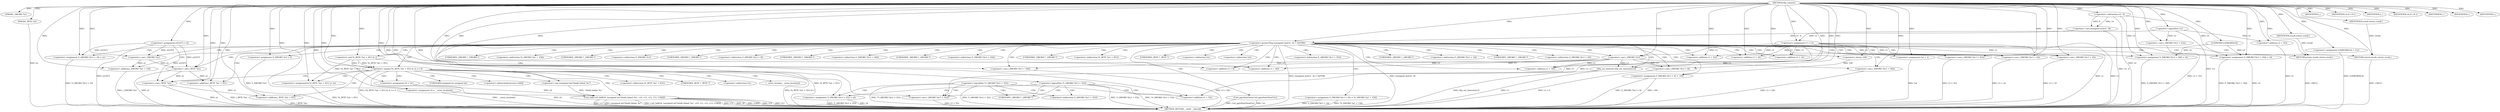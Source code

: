 digraph tftp_connect {  
"1000114" [label = "(METHOD,tftp_connect)" ]
"1000301" [label = "(METHOD_RETURN,__int64 __fastcall)" ]
"1000115" [label = "(PARAM,_QWORD *a1)" ]
"1000116" [label = "(PARAM,_BYTE *a2)" ]
"1000131" [label = "(<operator>.assignment,a1[167] = v2)" ]
"1000137" [label = "(<operator>.logicalNot,!v2)" ]
"1000139" [label = "(IDENTIFIER,L,)" ]
"1000140" [label = "(<operator>.assignment,v3 = v2)" ]
"1000144" [label = "(IDENTIFIER,v4,if ( v4 ))" ]
"1000146" [label = "(IDENTIFIER,L,)" ]
"1000148" [label = "(<operator>.greaterThan,(unsigned int)(v4 - 8) > 0xFFB0)" ]
"1000149" [label = "(<operator>.cast,(unsigned int)(v4 - 8))" ]
"1000151" [label = "(<operator>.subtraction,v4 - 8)" ]
"1000155" [label = "(RETURN,return result;,return result;)" ]
"1000156" [label = "(IDENTIFIER,result,return result;)" ]
"1000158" [label = "(<operator>.logicalNot,!*(_QWORD *)(v3 + 352))" ]
"1000160" [label = "(<operator>.cast,(_QWORD *)(v3 + 352))" ]
"1000162" [label = "(<operator>.addition,v3 + 352)" ]
"1000167" [label = "(<operator>.assignment,*(_QWORD *)(v3 + 352) = v6)" ]
"1000169" [label = "(<operator>.cast,(_QWORD *)(v3 + 352))" ]
"1000171" [label = "(<operator>.addition,v3 + 352)" ]
"1000176" [label = "(IDENTIFIER,v6,if ( v6 ))" ]
"1000178" [label = "(IDENTIFIER,L,)" ]
"1000181" [label = "(<operator>.assignment,LODWORD(v4) = 512)" ]
"1000182" [label = "(LODWORD,LODWORD(v4))" ]
"1000186" [label = "(<operator>.logicalNot,!*(_QWORD *)(v2 + 352))" ]
"1000188" [label = "(<operator>.cast,(_QWORD *)(v2 + 352))" ]
"1000190" [label = "(<operator>.addition,v2 + 352)" ]
"1000196" [label = "(<operator>.assignment,*(_QWORD *)(v3 + 16) = a1)" ]
"1000198" [label = "(<operator>.cast,(_QWORD *)(v3 + 16))" ]
"1000200" [label = "(<operator>.addition,v3 + 16)" ]
"1000204" [label = "(<operator>.assignment,*(_DWORD *)(v3 + 24) = *((_DWORD *)a1 + 156))" ]
"1000206" [label = "(<operator>.cast,(_DWORD *)(v3 + 24))" ]
"1000208" [label = "(<operator>.addition,v3 + 24)" ]
"1000212" [label = "(<operator>.addition,(_DWORD *)a1 + 156)" ]
"1000213" [label = "(<operator>.cast,(_DWORD *)a1)" ]
"1000217" [label = "(<operator>.assignment,*(_DWORD *)v3 = 0)" ]
"1000219" [label = "(<operator>.cast,(_DWORD *)v3)" ]
"1000223" [label = "(<operator>.assignment,*(_DWORD *)(v3 + 8) = -100)" ]
"1000225" [label = "(<operator>.cast,(_DWORD *)(v3 + 8))" ]
"1000227" [label = "(<operator>.addition,v3 + 8)" ]
"1000230" [label = "(<operator>.minus,-100)" ]
"1000232" [label = "(<operator>.assignment,*(_DWORD *)(v3 + 340) = v4)" ]
"1000234" [label = "(<operator>.cast,(_DWORD *)(v3 + 340))" ]
"1000236" [label = "(<operator>.addition,v3 + 340)" ]
"1000240" [label = "(<operator>.assignment,*(_DWORD *)(v3 + 344) = v4)" ]
"1000242" [label = "(<operator>.cast,(_DWORD *)(v3 + 344))" ]
"1000244" [label = "(<operator>.addition,v3 + 344)" ]
"1000248" [label = "(tftp_set_timeouts,tftp_set_timeouts(v3))" ]
"1000251" [label = "(<operator>.equals,(*((_BYTE *)a1 + 951) & 2) == 0)" ]
"1000252" [label = "(<operator>.and,*((_BYTE *)a1 + 951) & 2)" ]
"1000254" [label = "(<operator>.addition,(_BYTE *)a1 + 951)" ]
"1000255" [label = "(<operator>.cast,(_BYTE *)a1)" ]
"1000263" [label = "(<operator>.assignment,v8 = *a1)" ]
"1000267" [label = "(<operator>.assignment,v9 = __errno_location())" ]
"1000270" [label = "(Curl_failf,Curl_failf(v8, (unsigned int)\"bind() failed; %s\", v10, v11, v12, v13, v14[0]))" ]
"1000272" [label = "(<operator>.cast,(unsigned int)\"bind() failed; %s\")" ]
"1000282" [label = "(IDENTIFIER,L,)" ]
"1000283" [label = "(<operators>.assignmentOr,*((_BYTE *)a1 + 951) |= 2u)" ]
"1000285" [label = "(<operator>.addition,(_BYTE *)a1 + 951)" ]
"1000286" [label = "(<operator>.cast,(_BYTE *)a1)" ]
"1000291" [label = "(Curl_pgrsStartNow,Curl_pgrsStartNow(*a1))" ]
"1000294" [label = "(<operator>.assignment,*a2 = 1)" ]
"1000298" [label = "(IDENTIFIER,L,)" ]
"1000299" [label = "(RETURN,return result;,return result;)" ]
"1000300" [label = "(IDENTIFIER,result,return result;)" ]
"1000159" [label = "(<operator>.indirection,*(_QWORD *)(v3 + 352))" ]
"1000161" [label = "(UNKNOWN,_QWORD *,_QWORD *)" ]
"1000168" [label = "(<operator>.indirection,*(_QWORD *)(v3 + 352))" ]
"1000170" [label = "(UNKNOWN,_QWORD *,_QWORD *)" ]
"1000197" [label = "(<operator>.indirection,*(_QWORD *)(v3 + 16))" ]
"1000199" [label = "(UNKNOWN,_QWORD *,_QWORD *)" ]
"1000205" [label = "(<operator>.indirection,*(_DWORD *)(v3 + 24))" ]
"1000207" [label = "(UNKNOWN,_DWORD *,_DWORD *)" ]
"1000211" [label = "(<operator>.indirection,*((_DWORD *)a1 + 156))" ]
"1000214" [label = "(UNKNOWN,_DWORD *,_DWORD *)" ]
"1000218" [label = "(<operator>.indirection,*(_DWORD *)v3)" ]
"1000220" [label = "(UNKNOWN,_DWORD *,_DWORD *)" ]
"1000224" [label = "(<operator>.indirection,*(_DWORD *)(v3 + 8))" ]
"1000226" [label = "(UNKNOWN,_DWORD *,_DWORD *)" ]
"1000233" [label = "(<operator>.indirection,*(_DWORD *)(v3 + 340))" ]
"1000235" [label = "(UNKNOWN,_DWORD *,_DWORD *)" ]
"1000241" [label = "(<operator>.indirection,*(_DWORD *)(v3 + 344))" ]
"1000243" [label = "(UNKNOWN,_DWORD *,_DWORD *)" ]
"1000253" [label = "(<operator>.indirection,*((_BYTE *)a1 + 951))" ]
"1000256" [label = "(UNKNOWN,_BYTE *,_BYTE *)" ]
"1000265" [label = "(<operator>.indirection,*a1)" ]
"1000269" [label = "(__errno_location,__errno_location())" ]
"1000273" [label = "(UNKNOWN,unsigned int,unsigned int)" ]
"1000279" [label = "(<operator>.indirectIndexAccess,v14[0])" ]
"1000284" [label = "(<operator>.indirection,*((_BYTE *)a1 + 951))" ]
"1000287" [label = "(UNKNOWN,_BYTE *,_BYTE *)" ]
"1000292" [label = "(<operator>.indirection,*a1)" ]
"1000295" [label = "(<operator>.indirection,*a2)" ]
  "1000299" -> "1000301"  [ label = "DDG: <RET>"] 
  "1000155" -> "1000301"  [ label = "DDG: <RET>"] 
  "1000140" -> "1000301"  [ label = "DDG: v3"] 
  "1000186" -> "1000301"  [ label = "DDG: *(_QWORD *)(v2 + 352)"] 
  "1000283" -> "1000301"  [ label = "DDG: *((_BYTE *)a1 + 951)"] 
  "1000251" -> "1000301"  [ label = "DDG: (*((_BYTE *)a1 + 951) & 2) == 0"] 
  "1000217" -> "1000301"  [ label = "DDG: *(_DWORD *)v3"] 
  "1000204" -> "1000301"  [ label = "DDG: *(_DWORD *)(v3 + 24)"] 
  "1000198" -> "1000301"  [ label = "DDG: v3 + 16"] 
  "1000294" -> "1000301"  [ label = "DDG: *a2"] 
  "1000190" -> "1000301"  [ label = "DDG: v2"] 
  "1000242" -> "1000301"  [ label = "DDG: v3 + 344"] 
  "1000167" -> "1000301"  [ label = "DDG: v6"] 
  "1000267" -> "1000301"  [ label = "DDG: __errno_location()"] 
  "1000232" -> "1000301"  [ label = "DDG: *(_DWORD *)(v3 + 340)"] 
  "1000140" -> "1000301"  [ label = "DDG: v2"] 
  "1000212" -> "1000301"  [ label = "DDG: (_DWORD *)a1"] 
  "1000223" -> "1000301"  [ label = "DDG: -100"] 
  "1000204" -> "1000301"  [ label = "DDG: *((_DWORD *)a1 + 156)"] 
  "1000151" -> "1000301"  [ label = "DDG: v4"] 
  "1000137" -> "1000301"  [ label = "DDG: !v2"] 
  "1000270" -> "1000301"  [ label = "DDG: (unsigned int)\"bind() failed; %s\""] 
  "1000270" -> "1000301"  [ label = "DDG: Curl_failf(v8, (unsigned int)\"bind() failed; %s\", v10, v11, v12, v13, v14[0])"] 
  "1000225" -> "1000301"  [ label = "DDG: v3 + 8"] 
  "1000240" -> "1000301"  [ label = "DDG: *(_DWORD *)(v3 + 344)"] 
  "1000267" -> "1000301"  [ label = "DDG: v9"] 
  "1000291" -> "1000301"  [ label = "DDG: *a1"] 
  "1000223" -> "1000301"  [ label = "DDG: *(_DWORD *)(v3 + 8)"] 
  "1000148" -> "1000301"  [ label = "DDG: (unsigned int)(v4 - 8)"] 
  "1000181" -> "1000301"  [ label = "DDG: LODWORD(v4)"] 
  "1000148" -> "1000301"  [ label = "DDG: (unsigned int)(v4 - 8) > 0xFFB0"] 
  "1000252" -> "1000301"  [ label = "DDG: *((_BYTE *)a1 + 951)"] 
  "1000234" -> "1000301"  [ label = "DDG: v3 + 340"] 
  "1000158" -> "1000301"  [ label = "DDG: !*(_QWORD *)(v3 + 352)"] 
  "1000240" -> "1000301"  [ label = "DDG: v4"] 
  "1000188" -> "1000301"  [ label = "DDG: v2 + 352"] 
  "1000116" -> "1000301"  [ label = "DDG: a2"] 
  "1000270" -> "1000301"  [ label = "DDG: v12"] 
  "1000270" -> "1000301"  [ label = "DDG: v8"] 
  "1000254" -> "1000301"  [ label = "DDG: (_BYTE *)a1"] 
  "1000158" -> "1000301"  [ label = "DDG: *(_QWORD *)(v3 + 352)"] 
  "1000286" -> "1000301"  [ label = "DDG: a1"] 
  "1000270" -> "1000301"  [ label = "DDG: v14[0]"] 
  "1000270" -> "1000301"  [ label = "DDG: v10"] 
  "1000248" -> "1000301"  [ label = "DDG: v3"] 
  "1000248" -> "1000301"  [ label = "DDG: tftp_set_timeouts(v3)"] 
  "1000291" -> "1000301"  [ label = "DDG: Curl_pgrsStartNow(*a1)"] 
  "1000285" -> "1000301"  [ label = "DDG: (_BYTE *)a1"] 
  "1000251" -> "1000301"  [ label = "DDG: *((_BYTE *)a1 + 951) & 2"] 
  "1000206" -> "1000301"  [ label = "DDG: v3 + 24"] 
  "1000255" -> "1000301"  [ label = "DDG: a1"] 
  "1000169" -> "1000301"  [ label = "DDG: v3 + 352"] 
  "1000270" -> "1000301"  [ label = "DDG: v13"] 
  "1000270" -> "1000301"  [ label = "DDG: v11"] 
  "1000196" -> "1000301"  [ label = "DDG: *(_QWORD *)(v3 + 16)"] 
  "1000167" -> "1000301"  [ label = "DDG: *(_QWORD *)(v3 + 352)"] 
  "1000160" -> "1000301"  [ label = "DDG: v3 + 352"] 
  "1000149" -> "1000301"  [ label = "DDG: v4 - 8"] 
  "1000186" -> "1000301"  [ label = "DDG: !*(_QWORD *)(v2 + 352)"] 
  "1000131" -> "1000301"  [ label = "DDG: a1[167]"] 
  "1000114" -> "1000115"  [ label = "DDG: "] 
  "1000114" -> "1000116"  [ label = "DDG: "] 
  "1000114" -> "1000131"  [ label = "DDG: "] 
  "1000114" -> "1000137"  [ label = "DDG: "] 
  "1000114" -> "1000139"  [ label = "DDG: "] 
  "1000137" -> "1000140"  [ label = "DDG: v2"] 
  "1000114" -> "1000140"  [ label = "DDG: "] 
  "1000114" -> "1000144"  [ label = "DDG: "] 
  "1000114" -> "1000146"  [ label = "DDG: "] 
  "1000149" -> "1000148"  [ label = "DDG: v4 - 8"] 
  "1000151" -> "1000149"  [ label = "DDG: v4"] 
  "1000151" -> "1000149"  [ label = "DDG: 8"] 
  "1000114" -> "1000151"  [ label = "DDG: "] 
  "1000114" -> "1000148"  [ label = "DDG: "] 
  "1000156" -> "1000155"  [ label = "DDG: result"] 
  "1000114" -> "1000155"  [ label = "DDG: "] 
  "1000114" -> "1000156"  [ label = "DDG: "] 
  "1000140" -> "1000160"  [ label = "DDG: v3"] 
  "1000114" -> "1000160"  [ label = "DDG: "] 
  "1000140" -> "1000162"  [ label = "DDG: v3"] 
  "1000114" -> "1000162"  [ label = "DDG: "] 
  "1000114" -> "1000167"  [ label = "DDG: "] 
  "1000140" -> "1000169"  [ label = "DDG: v3"] 
  "1000114" -> "1000169"  [ label = "DDG: "] 
  "1000140" -> "1000171"  [ label = "DDG: v3"] 
  "1000114" -> "1000171"  [ label = "DDG: "] 
  "1000114" -> "1000176"  [ label = "DDG: "] 
  "1000114" -> "1000178"  [ label = "DDG: "] 
  "1000114" -> "1000181"  [ label = "DDG: "] 
  "1000114" -> "1000182"  [ label = "DDG: "] 
  "1000114" -> "1000188"  [ label = "DDG: "] 
  "1000137" -> "1000188"  [ label = "DDG: v2"] 
  "1000114" -> "1000190"  [ label = "DDG: "] 
  "1000137" -> "1000190"  [ label = "DDG: v2"] 
  "1000131" -> "1000196"  [ label = "DDG: a1[167]"] 
  "1000114" -> "1000196"  [ label = "DDG: "] 
  "1000140" -> "1000198"  [ label = "DDG: v3"] 
  "1000114" -> "1000198"  [ label = "DDG: "] 
  "1000140" -> "1000200"  [ label = "DDG: v3"] 
  "1000114" -> "1000200"  [ label = "DDG: "] 
  "1000114" -> "1000206"  [ label = "DDG: "] 
  "1000140" -> "1000206"  [ label = "DDG: v3"] 
  "1000114" -> "1000208"  [ label = "DDG: "] 
  "1000140" -> "1000208"  [ label = "DDG: v3"] 
  "1000213" -> "1000212"  [ label = "DDG: a1"] 
  "1000131" -> "1000213"  [ label = "DDG: a1[167]"] 
  "1000114" -> "1000213"  [ label = "DDG: "] 
  "1000114" -> "1000212"  [ label = "DDG: "] 
  "1000114" -> "1000217"  [ label = "DDG: "] 
  "1000114" -> "1000219"  [ label = "DDG: "] 
  "1000140" -> "1000219"  [ label = "DDG: v3"] 
  "1000230" -> "1000223"  [ label = "DDG: 100"] 
  "1000219" -> "1000225"  [ label = "DDG: v3"] 
  "1000114" -> "1000225"  [ label = "DDG: "] 
  "1000219" -> "1000227"  [ label = "DDG: v3"] 
  "1000114" -> "1000227"  [ label = "DDG: "] 
  "1000114" -> "1000230"  [ label = "DDG: "] 
  "1000151" -> "1000232"  [ label = "DDG: v4"] 
  "1000182" -> "1000232"  [ label = "DDG: v4"] 
  "1000114" -> "1000232"  [ label = "DDG: "] 
  "1000114" -> "1000234"  [ label = "DDG: "] 
  "1000219" -> "1000234"  [ label = "DDG: v3"] 
  "1000114" -> "1000236"  [ label = "DDG: "] 
  "1000219" -> "1000236"  [ label = "DDG: v3"] 
  "1000114" -> "1000240"  [ label = "DDG: "] 
  "1000151" -> "1000240"  [ label = "DDG: v4"] 
  "1000182" -> "1000240"  [ label = "DDG: v4"] 
  "1000114" -> "1000242"  [ label = "DDG: "] 
  "1000219" -> "1000242"  [ label = "DDG: v3"] 
  "1000114" -> "1000244"  [ label = "DDG: "] 
  "1000219" -> "1000244"  [ label = "DDG: v3"] 
  "1000114" -> "1000248"  [ label = "DDG: "] 
  "1000219" -> "1000248"  [ label = "DDG: v3"] 
  "1000252" -> "1000251"  [ label = "DDG: *((_BYTE *)a1 + 951)"] 
  "1000252" -> "1000251"  [ label = "DDG: 2"] 
  "1000255" -> "1000254"  [ label = "DDG: a1"] 
  "1000213" -> "1000255"  [ label = "DDG: a1"] 
  "1000131" -> "1000255"  [ label = "DDG: a1[167]"] 
  "1000114" -> "1000255"  [ label = "DDG: "] 
  "1000114" -> "1000254"  [ label = "DDG: "] 
  "1000114" -> "1000252"  [ label = "DDG: "] 
  "1000114" -> "1000251"  [ label = "DDG: "] 
  "1000114" -> "1000263"  [ label = "DDG: "] 
  "1000114" -> "1000267"  [ label = "DDG: "] 
  "1000263" -> "1000270"  [ label = "DDG: v8"] 
  "1000114" -> "1000270"  [ label = "DDG: "] 
  "1000272" -> "1000270"  [ label = "DDG: \"bind() failed; %s\""] 
  "1000114" -> "1000272"  [ label = "DDG: "] 
  "1000114" -> "1000282"  [ label = "DDG: "] 
  "1000114" -> "1000283"  [ label = "DDG: "] 
  "1000252" -> "1000283"  [ label = "DDG: *((_BYTE *)a1 + 951)"] 
  "1000286" -> "1000285"  [ label = "DDG: a1"] 
  "1000255" -> "1000286"  [ label = "DDG: a1"] 
  "1000131" -> "1000286"  [ label = "DDG: a1[167]"] 
  "1000114" -> "1000286"  [ label = "DDG: "] 
  "1000114" -> "1000285"  [ label = "DDG: "] 
  "1000114" -> "1000294"  [ label = "DDG: "] 
  "1000114" -> "1000298"  [ label = "DDG: "] 
  "1000300" -> "1000299"  [ label = "DDG: result"] 
  "1000114" -> "1000299"  [ label = "DDG: "] 
  "1000114" -> "1000300"  [ label = "DDG: "] 
  "1000148" -> "1000162"  [ label = "CDG: "] 
  "1000148" -> "1000161"  [ label = "CDG: "] 
  "1000148" -> "1000208"  [ label = "CDG: "] 
  "1000148" -> "1000207"  [ label = "CDG: "] 
  "1000148" -> "1000206"  [ label = "CDG: "] 
  "1000148" -> "1000205"  [ label = "CDG: "] 
  "1000148" -> "1000204"  [ label = "CDG: "] 
  "1000148" -> "1000200"  [ label = "CDG: "] 
  "1000148" -> "1000199"  [ label = "CDG: "] 
  "1000148" -> "1000198"  [ label = "CDG: "] 
  "1000148" -> "1000197"  [ label = "CDG: "] 
  "1000148" -> "1000196"  [ label = "CDG: "] 
  "1000148" -> "1000224"  [ label = "CDG: "] 
  "1000148" -> "1000223"  [ label = "CDG: "] 
  "1000148" -> "1000220"  [ label = "CDG: "] 
  "1000148" -> "1000219"  [ label = "CDG: "] 
  "1000148" -> "1000218"  [ label = "CDG: "] 
  "1000148" -> "1000217"  [ label = "CDG: "] 
  "1000148" -> "1000214"  [ label = "CDG: "] 
  "1000148" -> "1000213"  [ label = "CDG: "] 
  "1000148" -> "1000212"  [ label = "CDG: "] 
  "1000148" -> "1000211"  [ label = "CDG: "] 
  "1000148" -> "1000240"  [ label = "CDG: "] 
  "1000148" -> "1000236"  [ label = "CDG: "] 
  "1000148" -> "1000235"  [ label = "CDG: "] 
  "1000148" -> "1000234"  [ label = "CDG: "] 
  "1000148" -> "1000233"  [ label = "CDG: "] 
  "1000148" -> "1000232"  [ label = "CDG: "] 
  "1000148" -> "1000230"  [ label = "CDG: "] 
  "1000148" -> "1000227"  [ label = "CDG: "] 
  "1000148" -> "1000226"  [ label = "CDG: "] 
  "1000148" -> "1000225"  [ label = "CDG: "] 
  "1000148" -> "1000256"  [ label = "CDG: "] 
  "1000148" -> "1000255"  [ label = "CDG: "] 
  "1000148" -> "1000254"  [ label = "CDG: "] 
  "1000148" -> "1000253"  [ label = "CDG: "] 
  "1000148" -> "1000252"  [ label = "CDG: "] 
  "1000148" -> "1000251"  [ label = "CDG: "] 
  "1000148" -> "1000248"  [ label = "CDG: "] 
  "1000148" -> "1000244"  [ label = "CDG: "] 
  "1000148" -> "1000243"  [ label = "CDG: "] 
  "1000148" -> "1000242"  [ label = "CDG: "] 
  "1000148" -> "1000241"  [ label = "CDG: "] 
  "1000148" -> "1000299"  [ label = "CDG: "] 
  "1000148" -> "1000295"  [ label = "CDG: "] 
  "1000148" -> "1000294"  [ label = "CDG: "] 
  "1000148" -> "1000292"  [ label = "CDG: "] 
  "1000148" -> "1000291"  [ label = "CDG: "] 
  "1000148" -> "1000160"  [ label = "CDG: "] 
  "1000148" -> "1000159"  [ label = "CDG: "] 
  "1000148" -> "1000158"  [ label = "CDG: "] 
  "1000148" -> "1000155"  [ label = "CDG: "] 
  "1000158" -> "1000171"  [ label = "CDG: "] 
  "1000158" -> "1000170"  [ label = "CDG: "] 
  "1000158" -> "1000169"  [ label = "CDG: "] 
  "1000158" -> "1000168"  [ label = "CDG: "] 
  "1000158" -> "1000167"  [ label = "CDG: "] 
  "1000186" -> "1000171"  [ label = "CDG: "] 
  "1000186" -> "1000170"  [ label = "CDG: "] 
  "1000186" -> "1000169"  [ label = "CDG: "] 
  "1000186" -> "1000168"  [ label = "CDG: "] 
  "1000186" -> "1000167"  [ label = "CDG: "] 
  "1000251" -> "1000272"  [ label = "CDG: "] 
  "1000251" -> "1000270"  [ label = "CDG: "] 
  "1000251" -> "1000269"  [ label = "CDG: "] 
  "1000251" -> "1000267"  [ label = "CDG: "] 
  "1000251" -> "1000265"  [ label = "CDG: "] 
  "1000251" -> "1000263"  [ label = "CDG: "] 
  "1000251" -> "1000287"  [ label = "CDG: "] 
  "1000251" -> "1000286"  [ label = "CDG: "] 
  "1000251" -> "1000285"  [ label = "CDG: "] 
  "1000251" -> "1000284"  [ label = "CDG: "] 
  "1000251" -> "1000283"  [ label = "CDG: "] 
  "1000251" -> "1000279"  [ label = "CDG: "] 
  "1000251" -> "1000273"  [ label = "CDG: "] 
}
